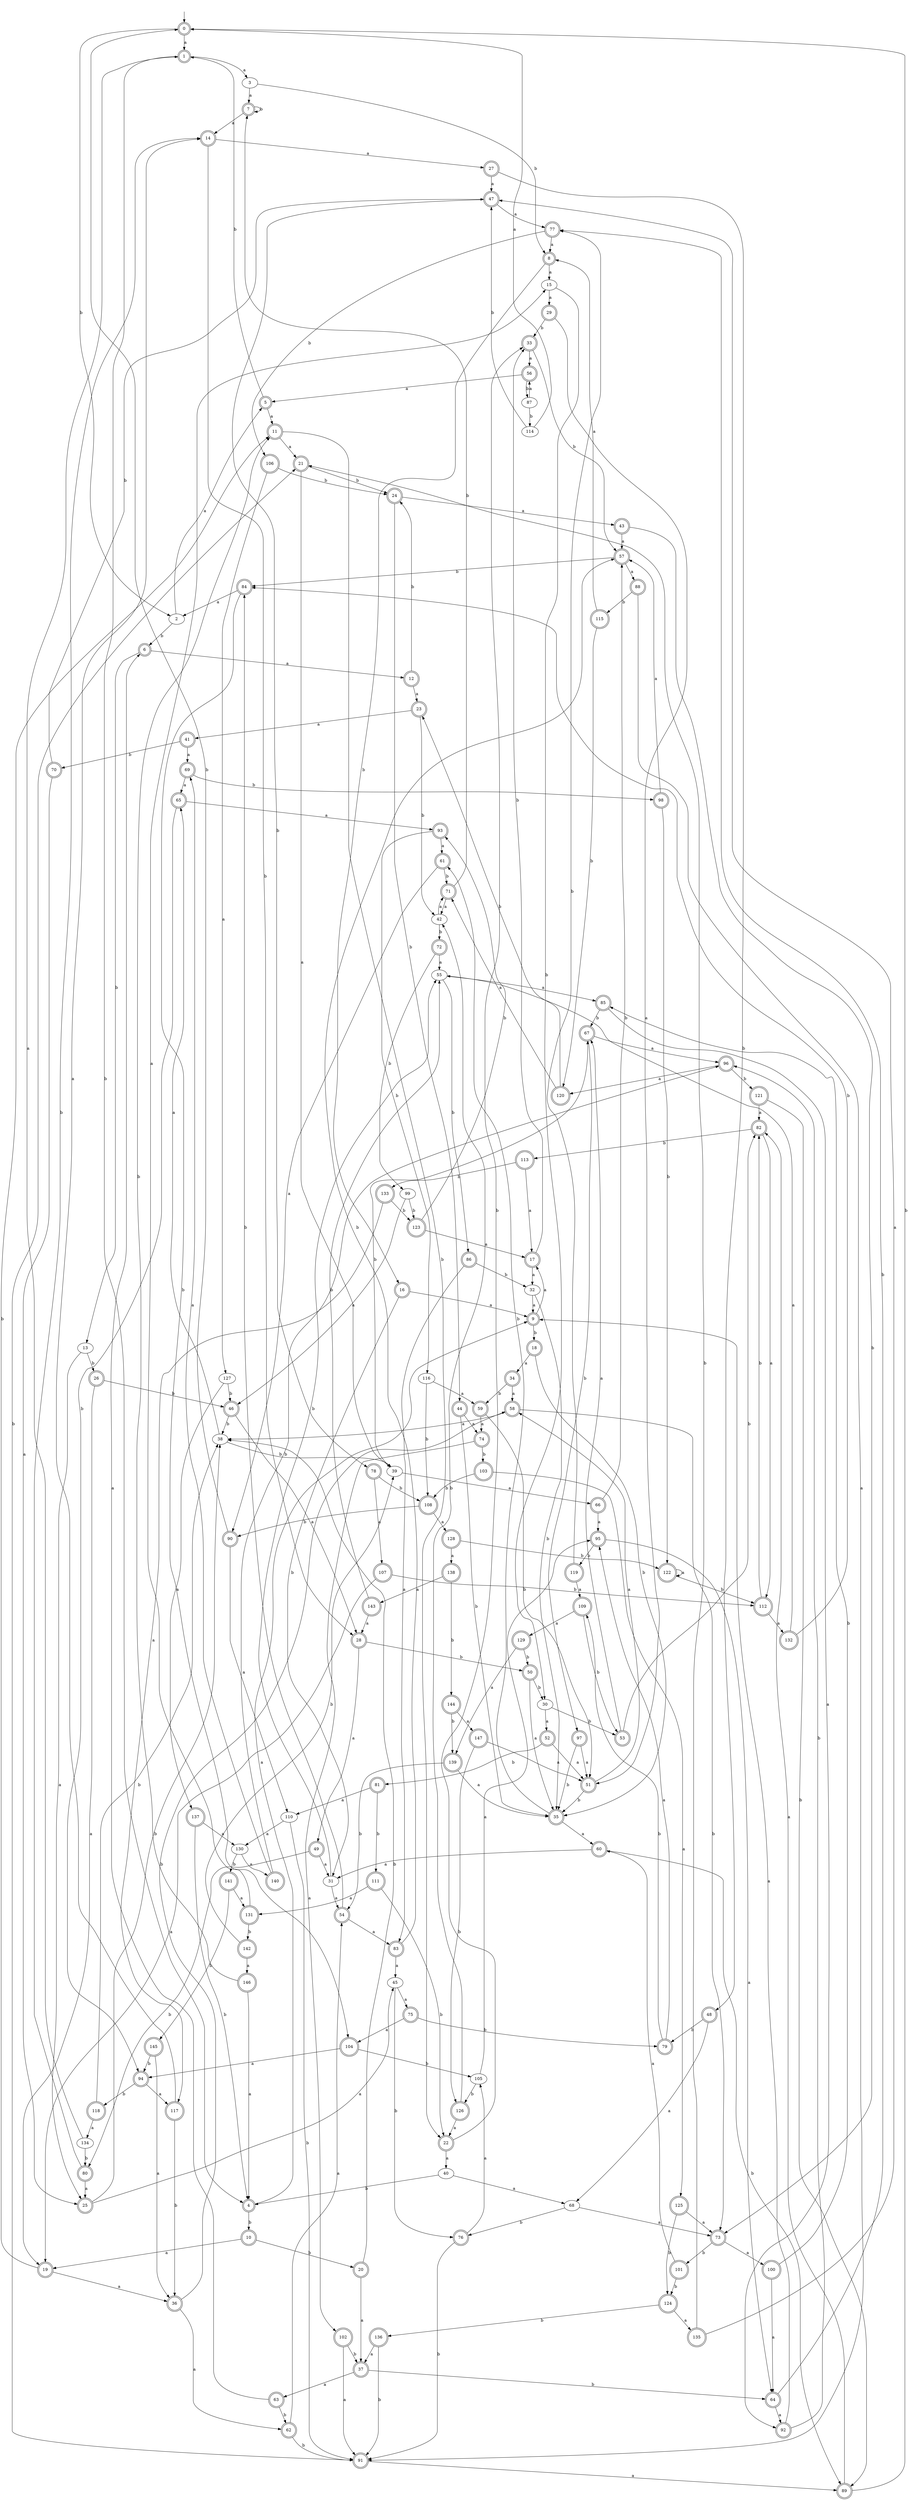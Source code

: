 digraph RandomDFA {
  __start0 [label="", shape=none];
  __start0 -> 0 [label=""];
  0 [shape=circle] [shape=doublecircle]
  0 -> 1 [label="a"]
  0 -> 2 [label="b"]
  1 [shape=doublecircle]
  1 -> 3 [label="a"]
  1 -> 4 [label="b"]
  2
  2 -> 5 [label="a"]
  2 -> 6 [label="b"]
  3
  3 -> 7 [label="a"]
  3 -> 8 [label="b"]
  4 [shape=doublecircle]
  4 -> 9 [label="a"]
  4 -> 10 [label="b"]
  5 [shape=doublecircle]
  5 -> 11 [label="a"]
  5 -> 1 [label="b"]
  6 [shape=doublecircle]
  6 -> 12 [label="a"]
  6 -> 13 [label="b"]
  7 [shape=doublecircle]
  7 -> 14 [label="a"]
  7 -> 7 [label="b"]
  8 [shape=doublecircle]
  8 -> 15 [label="a"]
  8 -> 16 [label="b"]
  9 [shape=doublecircle]
  9 -> 17 [label="a"]
  9 -> 18 [label="b"]
  10 [shape=doublecircle]
  10 -> 19 [label="a"]
  10 -> 20 [label="b"]
  11 [shape=doublecircle]
  11 -> 21 [label="a"]
  11 -> 22 [label="b"]
  12 [shape=doublecircle]
  12 -> 23 [label="a"]
  12 -> 24 [label="b"]
  13
  13 -> 25 [label="a"]
  13 -> 26 [label="b"]
  14 [shape=doublecircle]
  14 -> 27 [label="a"]
  14 -> 28 [label="b"]
  15
  15 -> 29 [label="a"]
  15 -> 30 [label="b"]
  16 [shape=doublecircle]
  16 -> 9 [label="a"]
  16 -> 31 [label="b"]
  17 [shape=doublecircle]
  17 -> 32 [label="a"]
  17 -> 33 [label="b"]
  18 [shape=doublecircle]
  18 -> 34 [label="a"]
  18 -> 35 [label="b"]
  19 [shape=doublecircle]
  19 -> 36 [label="a"]
  19 -> 11 [label="b"]
  20 [shape=doublecircle]
  20 -> 37 [label="a"]
  20 -> 38 [label="b"]
  21 [shape=doublecircle]
  21 -> 39 [label="a"]
  21 -> 24 [label="b"]
  22 [shape=doublecircle]
  22 -> 40 [label="a"]
  22 -> 33 [label="b"]
  23 [shape=doublecircle]
  23 -> 41 [label="a"]
  23 -> 42 [label="b"]
  24 [shape=doublecircle]
  24 -> 43 [label="a"]
  24 -> 44 [label="b"]
  25 [shape=doublecircle]
  25 -> 45 [label="a"]
  25 -> 38 [label="b"]
  26 [shape=doublecircle]
  26 -> 19 [label="a"]
  26 -> 46 [label="b"]
  27 [shape=doublecircle]
  27 -> 47 [label="a"]
  27 -> 48 [label="b"]
  28 [shape=doublecircle]
  28 -> 49 [label="a"]
  28 -> 50 [label="b"]
  29 [shape=doublecircle]
  29 -> 51 [label="a"]
  29 -> 33 [label="b"]
  30
  30 -> 52 [label="a"]
  30 -> 53 [label="b"]
  31
  31 -> 54 [label="a"]
  31 -> 55 [label="b"]
  32
  32 -> 9 [label="a"]
  32 -> 35 [label="b"]
  33 [shape=doublecircle]
  33 -> 56 [label="a"]
  33 -> 57 [label="b"]
  34 [shape=doublecircle]
  34 -> 58 [label="a"]
  34 -> 59 [label="b"]
  35 [shape=doublecircle]
  35 -> 60 [label="a"]
  35 -> 61 [label="b"]
  36 [shape=doublecircle]
  36 -> 62 [label="a"]
  36 -> 58 [label="b"]
  37 [shape=doublecircle]
  37 -> 63 [label="a"]
  37 -> 64 [label="b"]
  38
  38 -> 65 [label="a"]
  38 -> 39 [label="b"]
  39
  39 -> 66 [label="a"]
  39 -> 67 [label="b"]
  40
  40 -> 68 [label="a"]
  40 -> 4 [label="b"]
  41 [shape=doublecircle]
  41 -> 69 [label="a"]
  41 -> 70 [label="b"]
  42
  42 -> 71 [label="a"]
  42 -> 72 [label="b"]
  43 [shape=doublecircle]
  43 -> 57 [label="a"]
  43 -> 73 [label="b"]
  44 [shape=doublecircle]
  44 -> 74 [label="a"]
  44 -> 35 [label="b"]
  45
  45 -> 75 [label="a"]
  45 -> 76 [label="b"]
  46 [shape=doublecircle]
  46 -> 28 [label="a"]
  46 -> 38 [label="b"]
  47 [shape=doublecircle]
  47 -> 77 [label="a"]
  47 -> 78 [label="b"]
  48 [shape=doublecircle]
  48 -> 68 [label="a"]
  48 -> 79 [label="b"]
  49 [shape=doublecircle]
  49 -> 31 [label="a"]
  49 -> 80 [label="b"]
  50 [shape=doublecircle]
  50 -> 35 [label="a"]
  50 -> 30 [label="b"]
  51 [shape=doublecircle]
  51 -> 58 [label="a"]
  51 -> 35 [label="b"]
  52 [shape=doublecircle]
  52 -> 51 [label="a"]
  52 -> 81 [label="b"]
  53 [shape=doublecircle]
  53 -> 67 [label="a"]
  53 -> 82 [label="b"]
  54 [shape=doublecircle]
  54 -> 83 [label="a"]
  54 -> 84 [label="b"]
  55
  55 -> 85 [label="a"]
  55 -> 86 [label="b"]
  56 [shape=doublecircle]
  56 -> 5 [label="a"]
  56 -> 87 [label="b"]
  57 [shape=doublecircle]
  57 -> 88 [label="a"]
  57 -> 84 [label="b"]
  58 [shape=doublecircle]
  58 -> 38 [label="a"]
  58 -> 73 [label="b"]
  59 [shape=doublecircle]
  59 -> 74 [label="a"]
  59 -> 51 [label="b"]
  60 [shape=doublecircle]
  60 -> 31 [label="a"]
  60 -> 89 [label="b"]
  61 [shape=doublecircle]
  61 -> 90 [label="a"]
  61 -> 71 [label="b"]
  62 [shape=doublecircle]
  62 -> 54 [label="a"]
  62 -> 91 [label="b"]
  63 [shape=doublecircle]
  63 -> 6 [label="a"]
  63 -> 62 [label="b"]
  64 [shape=doublecircle]
  64 -> 92 [label="a"]
  64 -> 77 [label="b"]
  65 [shape=doublecircle]
  65 -> 93 [label="a"]
  65 -> 94 [label="b"]
  66 [shape=doublecircle]
  66 -> 95 [label="a"]
  66 -> 57 [label="b"]
  67 [shape=doublecircle]
  67 -> 96 [label="a"]
  67 -> 97 [label="b"]
  68
  68 -> 73 [label="a"]
  68 -> 76 [label="b"]
  69 [shape=doublecircle]
  69 -> 65 [label="a"]
  69 -> 98 [label="b"]
  70 [shape=doublecircle]
  70 -> 25 [label="a"]
  70 -> 47 [label="b"]
  71 [shape=doublecircle]
  71 -> 42 [label="a"]
  71 -> 7 [label="b"]
  72 [shape=doublecircle]
  72 -> 55 [label="a"]
  72 -> 99 [label="b"]
  73 [shape=doublecircle]
  73 -> 100 [label="a"]
  73 -> 101 [label="b"]
  74 [shape=doublecircle]
  74 -> 102 [label="a"]
  74 -> 103 [label="b"]
  75 [shape=doublecircle]
  75 -> 104 [label="a"]
  75 -> 79 [label="b"]
  76 [shape=doublecircle]
  76 -> 105 [label="a"]
  76 -> 91 [label="b"]
  77 [shape=doublecircle]
  77 -> 8 [label="a"]
  77 -> 106 [label="b"]
  78 [shape=doublecircle]
  78 -> 107 [label="a"]
  78 -> 108 [label="b"]
  79 [shape=doublecircle]
  79 -> 95 [label="a"]
  79 -> 109 [label="b"]
  80 [shape=doublecircle]
  80 -> 25 [label="a"]
  80 -> 14 [label="b"]
  81 [shape=doublecircle]
  81 -> 110 [label="a"]
  81 -> 111 [label="b"]
  82 [shape=doublecircle]
  82 -> 112 [label="a"]
  82 -> 113 [label="b"]
  83 [shape=doublecircle]
  83 -> 45 [label="a"]
  83 -> 57 [label="b"]
  84 [shape=doublecircle]
  84 -> 2 [label="a"]
  84 -> 104 [label="b"]
  85 [shape=doublecircle]
  85 -> 92 [label="a"]
  85 -> 67 [label="b"]
  86 [shape=doublecircle]
  86 -> 83 [label="a"]
  86 -> 32 [label="b"]
  87
  87 -> 56 [label="a"]
  87 -> 114 [label="b"]
  88 [shape=doublecircle]
  88 -> 91 [label="a"]
  88 -> 115 [label="b"]
  89 [shape=doublecircle]
  89 -> 82 [label="a"]
  89 -> 0 [label="b"]
  90 [shape=doublecircle]
  90 -> 110 [label="a"]
  90 -> 0 [label="b"]
  91 [shape=doublecircle]
  91 -> 89 [label="a"]
  91 -> 21 [label="b"]
  92 [shape=doublecircle]
  92 -> 9 [label="a"]
  92 -> 96 [label="b"]
  93 [shape=doublecircle]
  93 -> 61 [label="a"]
  93 -> 116 [label="b"]
  94 [shape=doublecircle]
  94 -> 117 [label="a"]
  94 -> 118 [label="b"]
  95 [shape=doublecircle]
  95 -> 64 [label="a"]
  95 -> 119 [label="b"]
  96 [shape=doublecircle]
  96 -> 120 [label="a"]
  96 -> 121 [label="b"]
  97 [shape=doublecircle]
  97 -> 51 [label="a"]
  97 -> 35 [label="b"]
  98 [shape=doublecircle]
  98 -> 57 [label="a"]
  98 -> 122 [label="b"]
  99
  99 -> 46 [label="a"]
  99 -> 123 [label="b"]
  100 [shape=doublecircle]
  100 -> 64 [label="a"]
  100 -> 85 [label="b"]
  101 [shape=doublecircle]
  101 -> 60 [label="a"]
  101 -> 124 [label="b"]
  102 [shape=doublecircle]
  102 -> 91 [label="a"]
  102 -> 37 [label="b"]
  103 [shape=doublecircle]
  103 -> 125 [label="a"]
  103 -> 108 [label="b"]
  104 [shape=doublecircle]
  104 -> 94 [label="a"]
  104 -> 105 [label="b"]
  105
  105 -> 95 [label="a"]
  105 -> 126 [label="b"]
  106 [shape=doublecircle]
  106 -> 127 [label="a"]
  106 -> 24 [label="b"]
  107 [shape=doublecircle]
  107 -> 19 [label="a"]
  107 -> 112 [label="b"]
  108 [shape=doublecircle]
  108 -> 128 [label="a"]
  108 -> 90 [label="b"]
  109 [shape=doublecircle]
  109 -> 129 [label="a"]
  109 -> 53 [label="b"]
  110
  110 -> 130 [label="a"]
  110 -> 91 [label="b"]
  111 [shape=doublecircle]
  111 -> 131 [label="a"]
  111 -> 22 [label="b"]
  112 [shape=doublecircle]
  112 -> 132 [label="a"]
  112 -> 82 [label="b"]
  113 [shape=doublecircle]
  113 -> 17 [label="a"]
  113 -> 133 [label="b"]
  114
  114 -> 0 [label="a"]
  114 -> 47 [label="b"]
  115 [shape=doublecircle]
  115 -> 8 [label="a"]
  115 -> 120 [label="b"]
  116
  116 -> 59 [label="a"]
  116 -> 108 [label="b"]
  117 [shape=doublecircle]
  117 -> 14 [label="a"]
  117 -> 36 [label="b"]
  118 [shape=doublecircle]
  118 -> 134 [label="a"]
  118 -> 38 [label="b"]
  119 [shape=doublecircle]
  119 -> 109 [label="a"]
  119 -> 77 [label="b"]
  120 [shape=doublecircle]
  120 -> 71 [label="a"]
  120 -> 23 [label="b"]
  121 [shape=doublecircle]
  121 -> 82 [label="a"]
  121 -> 89 [label="b"]
  122 [shape=doublecircle]
  122 -> 122 [label="a"]
  122 -> 112 [label="b"]
  123 [shape=doublecircle]
  123 -> 17 [label="a"]
  123 -> 93 [label="b"]
  124 [shape=doublecircle]
  124 -> 135 [label="a"]
  124 -> 136 [label="b"]
  125 [shape=doublecircle]
  125 -> 73 [label="a"]
  125 -> 124 [label="b"]
  126 [shape=doublecircle]
  126 -> 22 [label="a"]
  126 -> 42 [label="b"]
  127
  127 -> 137 [label="a"]
  127 -> 46 [label="b"]
  128 [shape=doublecircle]
  128 -> 138 [label="a"]
  128 -> 122 [label="b"]
  129 [shape=doublecircle]
  129 -> 139 [label="a"]
  129 -> 50 [label="b"]
  130
  130 -> 140 [label="a"]
  130 -> 141 [label="b"]
  131 [shape=doublecircle]
  131 -> 15 [label="a"]
  131 -> 142 [label="b"]
  132 [shape=doublecircle]
  132 -> 55 [label="a"]
  132 -> 84 [label="b"]
  133 [shape=doublecircle]
  133 -> 117 [label="a"]
  133 -> 123 [label="b"]
  134
  134 -> 1 [label="a"]
  134 -> 80 [label="b"]
  135 [shape=doublecircle]
  135 -> 47 [label="a"]
  135 -> 21 [label="b"]
  136 [shape=doublecircle]
  136 -> 37 [label="a"]
  136 -> 91 [label="b"]
  137 [shape=doublecircle]
  137 -> 130 [label="a"]
  137 -> 4 [label="b"]
  138 [shape=doublecircle]
  138 -> 143 [label="a"]
  138 -> 144 [label="b"]
  139 [shape=doublecircle]
  139 -> 35 [label="a"]
  139 -> 54 [label="b"]
  140 [shape=doublecircle]
  140 -> 69 [label="a"]
  140 -> 96 [label="b"]
  141 [shape=doublecircle]
  141 -> 131 [label="a"]
  141 -> 145 [label="b"]
  142 [shape=doublecircle]
  142 -> 146 [label="a"]
  142 -> 39 [label="b"]
  143 [shape=doublecircle]
  143 -> 28 [label="a"]
  143 -> 55 [label="b"]
  144 [shape=doublecircle]
  144 -> 147 [label="a"]
  144 -> 139 [label="b"]
  145 [shape=doublecircle]
  145 -> 36 [label="a"]
  145 -> 94 [label="b"]
  146 [shape=doublecircle]
  146 -> 4 [label="a"]
  146 -> 11 [label="b"]
  147 [shape=doublecircle]
  147 -> 51 [label="a"]
  147 -> 126 [label="b"]
}
